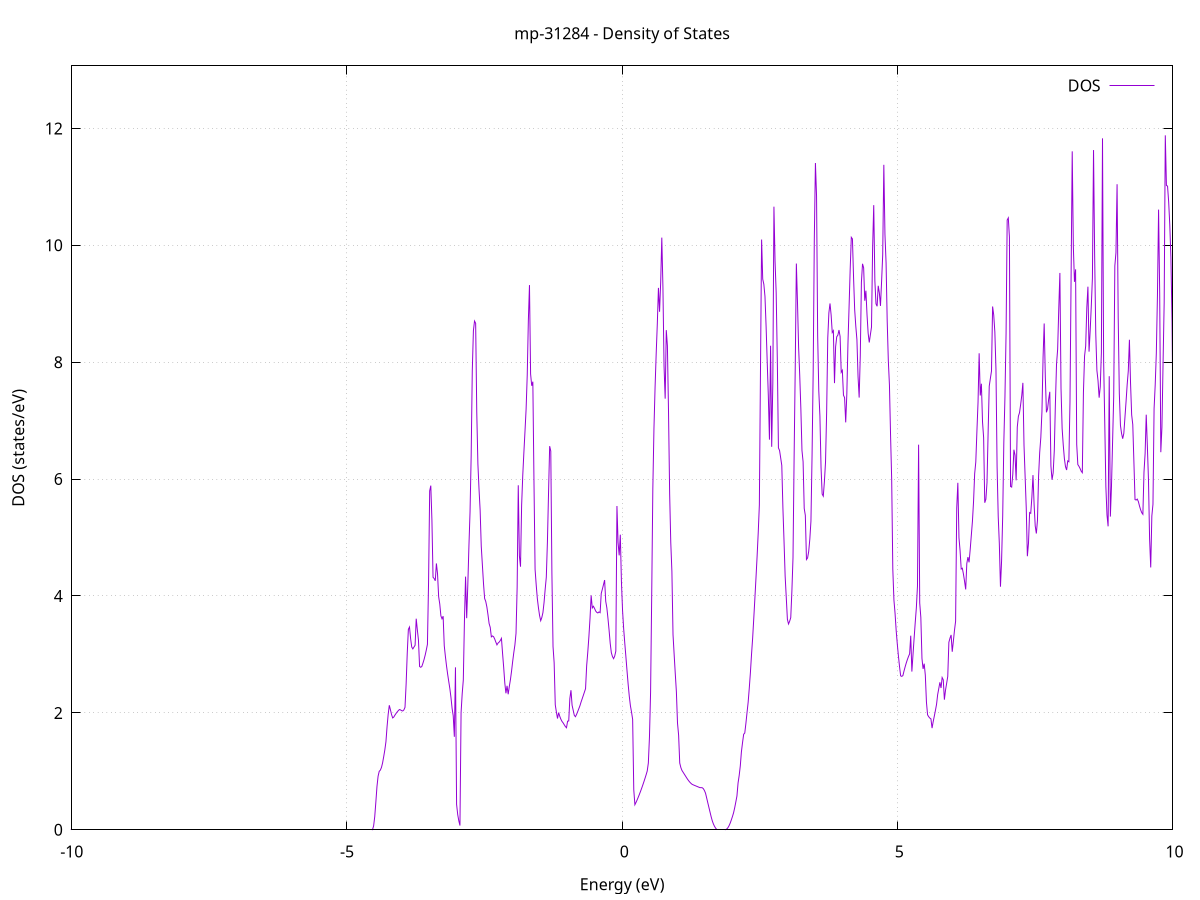 set title 'mp-31284 - Density of States'
set xlabel 'Energy (eV)'
set ylabel 'DOS (states/eV)'
set grid
set xrange [-10:10]
set yrange [0:13.070]
set xzeroaxis lt -1
set terminal png size 800,600
set output 'mp-31284_dos_gnuplot.png'
plot '-' using 1:2 with lines title 'DOS'
-21.081400 0.000000
-21.061100 0.000000
-21.040700 0.000000
-21.020300 0.000000
-20.999900 0.000000
-20.979600 0.000000
-20.959200 0.000000
-20.938800 0.000000
-20.918400 0.000000
-20.898000 0.000000
-20.877700 0.000000
-20.857300 0.000000
-20.836900 0.000000
-20.816500 0.000000
-20.796200 0.000000
-20.775800 0.000000
-20.755400 0.000000
-20.735000 0.000000
-20.714700 0.000000
-20.694300 0.000000
-20.673900 0.000000
-20.653500 0.000000
-20.633200 0.000000
-20.612800 0.000000
-20.592400 0.000000
-20.572000 0.000000
-20.551700 0.000000
-20.531300 0.000000
-20.510900 0.000000
-20.490500 0.000000
-20.470200 0.000000
-20.449800 0.000000
-20.429400 0.000000
-20.409000 0.000000
-20.388700 0.000000
-20.368300 0.000000
-20.347900 0.000000
-20.327500 0.000000
-20.307200 0.000000
-20.286800 0.000000
-20.266400 0.000000
-20.246000 0.000000
-20.225700 0.000000
-20.205300 0.000000
-20.184900 0.000000
-20.164500 0.000000
-20.144100 0.000000
-20.123800 0.000000
-20.103400 0.000000
-20.083000 0.000000
-20.062600 0.000000
-20.042300 0.000000
-20.021900 0.000000
-20.001500 0.000000
-19.981100 0.000000
-19.960800 0.000000
-19.940400 0.000000
-19.920000 0.000000
-19.899600 0.000000
-19.879300 0.000000
-19.858900 0.000000
-19.838500 0.000000
-19.818100 0.000000
-19.797800 0.000000
-19.777400 0.000000
-19.757000 0.000000
-19.736600 0.000000
-19.716300 0.000000
-19.695900 0.000000
-19.675500 0.000000
-19.655100 0.000000
-19.634800 0.000000
-19.614400 0.000000
-19.594000 0.000000
-19.573600 0.000000
-19.553300 0.000000
-19.532900 0.000000
-19.512500 0.000000
-19.492100 0.000000
-19.471800 0.000000
-19.451400 0.000000
-19.431000 0.000000
-19.410600 0.000000
-19.390200 0.000000
-19.369900 0.000000
-19.349500 0.000000
-19.329100 0.000000
-19.308700 0.000000
-19.288400 0.000000
-19.268000 0.000000
-19.247600 0.000000
-19.227200 0.000000
-19.206900 0.000000
-19.186500 0.000000
-19.166100 0.000000
-19.145700 0.000000
-19.125400 0.000000
-19.105000 0.000000
-19.084600 0.000000
-19.064200 0.000000
-19.043900 0.000000
-19.023500 0.000000
-19.003100 0.000000
-18.982700 0.000000
-18.962400 0.000000
-18.942000 0.000000
-18.921600 0.000000
-18.901200 0.000000
-18.880900 0.000000
-18.860500 0.000000
-18.840100 0.000000
-18.819700 0.000000
-18.799400 0.000000
-18.779000 0.000000
-18.758600 0.000000
-18.738200 0.000000
-18.717900 0.000000
-18.697500 0.000000
-18.677100 0.000000
-18.656700 0.000000
-18.636300 0.000000
-18.616000 0.000000
-18.595600 0.000000
-18.575200 0.000000
-18.554800 0.000000
-18.534500 0.000000
-18.514100 0.000000
-18.493700 0.000000
-18.473300 0.000000
-18.453000 0.000000
-18.432600 0.000000
-18.412200 0.000000
-18.391800 0.000000
-18.371500 0.000000
-18.351100 0.000000
-18.330700 0.000000
-18.310300 0.000000
-18.290000 0.000000
-18.269600 0.000000
-18.249200 0.000000
-18.228800 0.000000
-18.208500 0.000000
-18.188100 0.000000
-18.167700 0.000000
-18.147300 0.000000
-18.127000 0.000000
-18.106600 0.000000
-18.086200 0.000000
-18.065800 0.000000
-18.045500 0.000000
-18.025100 0.000000
-18.004700 0.000000
-17.984300 0.000000
-17.964000 0.000000
-17.943600 0.000000
-17.923200 0.000000
-17.902800 0.000000
-17.882500 0.000000
-17.862100 0.000000
-17.841700 0.000000
-17.821300 0.000000
-17.800900 0.000000
-17.780600 0.000000
-17.760200 0.000000
-17.739800 0.000000
-17.719400 0.000000
-17.699100 0.000000
-17.678700 0.000000
-17.658300 0.000000
-17.637900 0.000000
-17.617600 0.000000
-17.597200 0.000000
-17.576800 0.000000
-17.556400 0.000000
-17.536100 0.000000
-17.515700 0.000000
-17.495300 0.000000
-17.474900 0.000000
-17.454600 0.000000
-17.434200 0.000000
-17.413800 0.000000
-17.393400 0.000000
-17.373100 0.000000
-17.352700 0.000000
-17.332300 0.000000
-17.311900 0.000000
-17.291600 0.000000
-17.271200 0.000000
-17.250800 0.000000
-17.230400 0.000000
-17.210100 0.000000
-17.189700 0.000000
-17.169300 0.000000
-17.148900 0.000000
-17.128600 0.000000
-17.108200 0.000000
-17.087800 0.000000
-17.067400 0.000000
-17.047000 0.000000
-17.026700 0.000000
-17.006300 0.000000
-16.985900 0.000000
-16.965500 0.000000
-16.945200 0.000000
-16.924800 0.000000
-16.904400 0.000000
-16.884000 0.000000
-16.863700 0.000000
-16.843300 0.000000
-16.822900 0.000000
-16.802500 0.000000
-16.782200 0.000000
-16.761800 0.000000
-16.741400 0.000000
-16.721000 0.000000
-16.700700 0.000000
-16.680300 0.000000
-16.659900 0.000000
-16.639500 0.000000
-16.619200 0.000000
-16.598800 0.000000
-16.578400 0.000000
-16.558000 0.000000
-16.537700 0.000000
-16.517300 0.000000
-16.496900 0.000000
-16.476500 0.000000
-16.456200 0.000000
-16.435800 0.000000
-16.415400 0.000000
-16.395000 0.000000
-16.374700 0.000000
-16.354300 0.000000
-16.333900 0.000000
-16.313500 0.000000
-16.293100 0.000000
-16.272800 0.000000
-16.252400 0.000000
-16.232000 0.000000
-16.211600 0.000000
-16.191300 0.000000
-16.170900 0.000000
-16.150500 0.000000
-16.130100 0.000000
-16.109800 0.000000
-16.089400 0.000000
-16.069000 0.000000
-16.048600 0.000000
-16.028300 0.000000
-16.007900 387.007900
-15.987500 26.246200
-15.967100 108.587100
-15.946800 113.688600
-15.926400 259.830700
-15.906000 86.599600
-15.885600 39.449600
-15.865300 199.864100
-15.844900 156.357100
-15.824500 173.997800
-15.804100 200.574000
-15.783800 251.655400
-15.763400 374.448600
-15.743000 348.873400
-15.722600 317.925800
-15.702300 237.520700
-15.681900 254.184500
-15.661500 54.623900
-15.641100 164.617400
-15.620800 136.962000
-15.600400 239.926800
-15.580000 0.000000
-15.559600 0.000000
-15.539200 0.000000
-15.518900 0.000000
-15.498500 0.000000
-15.478100 0.000000
-15.457700 0.000000
-15.437400 0.000000
-15.417000 0.000000
-15.396600 0.000000
-15.376200 0.000000
-15.355900 0.000000
-15.335500 0.000000
-15.315100 0.000000
-15.294700 0.000000
-15.274400 0.000000
-15.254000 0.000000
-15.233600 0.000000
-15.213200 0.000000
-15.192900 0.000000
-15.172500 0.000000
-15.152100 0.000000
-15.131700 0.000000
-15.111400 0.000000
-15.091000 0.000000
-15.070600 0.000000
-15.050200 0.000000
-15.029900 0.000000
-15.009500 0.000000
-14.989100 0.000000
-14.968700 0.000000
-14.948400 0.000000
-14.928000 0.000000
-14.907600 0.000000
-14.887200 0.000000
-14.866900 0.000000
-14.846500 0.000000
-14.826100 0.000000
-14.805700 0.000000
-14.785300 0.000000
-14.765000 0.000000
-14.744600 0.000000
-14.724200 0.000000
-14.703800 0.000000
-14.683500 0.000000
-14.663100 0.000000
-14.642700 0.000000
-14.622300 0.000000
-14.602000 0.000000
-14.581600 0.000000
-14.561200 0.000000
-14.540800 0.000000
-14.520500 0.000000
-14.500100 0.000000
-14.479700 0.000000
-14.459300 0.000000
-14.439000 0.000000
-14.418600 0.000000
-14.398200 0.000000
-14.377800 0.000000
-14.357500 0.000000
-14.337100 0.000000
-14.316700 0.000000
-14.296300 0.000000
-14.276000 0.000000
-14.255600 0.000000
-14.235200 0.000000
-14.214800 0.000000
-14.194500 0.000000
-14.174100 0.000000
-14.153700 0.000000
-14.133300 0.000000
-14.113000 0.000000
-14.092600 0.000000
-14.072200 0.000000
-14.051800 0.000000
-14.031400 0.000000
-14.011100 0.000000
-13.990700 0.000000
-13.970300 0.000000
-13.949900 0.000000
-13.929600 0.000000
-13.909200 0.000000
-13.888800 0.000000
-13.868400 0.000000
-13.848100 0.000000
-13.827700 0.000000
-13.807300 0.000000
-13.786900 0.000000
-13.766600 0.000000
-13.746200 0.000000
-13.725800 0.000000
-13.705400 0.000000
-13.685100 0.000000
-13.664700 0.000000
-13.644300 0.000000
-13.623900 0.000000
-13.603600 0.000000
-13.583200 0.000000
-13.562800 0.000000
-13.542400 0.000000
-13.522100 0.000000
-13.501700 0.000000
-13.481300 0.000000
-13.460900 0.000000
-13.440600 0.000000
-13.420200 0.000000
-13.399800 0.000000
-13.379400 0.000000
-13.359100 0.000000
-13.338700 0.000000
-13.318300 0.000000
-13.297900 0.000000
-13.277600 0.000000
-13.257200 0.000000
-13.236800 0.000000
-13.216400 0.000000
-13.196000 0.000000
-13.175700 0.000000
-13.155300 0.000000
-13.134900 0.000000
-13.114500 0.000000
-13.094200 0.000000
-13.073800 0.000000
-13.053400 0.000000
-13.033000 0.000000
-13.012700 0.000000
-12.992300 0.000000
-12.971900 0.000000
-12.951500 0.000000
-12.931200 0.000000
-12.910800 0.000000
-12.890400 0.000000
-12.870000 0.000000
-12.849700 0.000000
-12.829300 0.000000
-12.808900 0.000000
-12.788500 0.000000
-12.768200 0.000000
-12.747800 0.000000
-12.727400 0.000000
-12.707000 0.000000
-12.686700 0.000000
-12.666300 0.000000
-12.645900 0.000000
-12.625500 0.000000
-12.605200 0.000000
-12.584800 0.000000
-12.564400 0.000000
-12.544000 0.000000
-12.523700 0.000000
-12.503300 0.000000
-12.482900 0.000000
-12.462500 0.000000
-12.442100 0.000000
-12.421800 0.000000
-12.401400 0.000000
-12.381000 0.000000
-12.360600 0.000000
-12.340300 0.000000
-12.319900 0.000000
-12.299500 0.000000
-12.279100 0.000000
-12.258800 0.000000
-12.238400 0.000000
-12.218000 0.000000
-12.197600 0.000000
-12.177300 0.000000
-12.156900 0.000000
-12.136500 0.000000
-12.116100 0.000000
-12.095800 0.000000
-12.075400 0.000000
-12.055000 0.000000
-12.034600 0.000000
-12.014300 0.000000
-11.993900 0.000000
-11.973500 0.000000
-11.953100 0.000000
-11.932800 0.000000
-11.912400 0.000000
-11.892000 0.000000
-11.871600 0.000000
-11.851300 0.000000
-11.830900 0.000000
-11.810500 0.000000
-11.790100 0.000000
-11.769800 0.000000
-11.749400 0.000000
-11.729000 0.000000
-11.708600 0.000000
-11.688200 0.000000
-11.667900 0.000000
-11.647500 0.000000
-11.627100 0.000000
-11.606700 0.000000
-11.586400 0.000000
-11.566000 0.000000
-11.545600 0.000000
-11.525200 0.000000
-11.504900 0.000000
-11.484500 0.000000
-11.464100 0.000000
-11.443700 0.000000
-11.423400 0.000000
-11.403000 0.000000
-11.382600 0.000000
-11.362200 0.000000
-11.341900 0.000000
-11.321500 0.000000
-11.301100 0.000000
-11.280700 0.000000
-11.260400 0.000000
-11.240000 0.000000
-11.219600 0.000000
-11.199200 0.000000
-11.178900 0.000000
-11.158500 0.000000
-11.138100 0.000000
-11.117700 0.000000
-11.097400 0.000000
-11.077000 0.000000
-11.056600 0.000000
-11.036200 0.000000
-11.015900 0.000000
-10.995500 0.000000
-10.975100 0.000000
-10.954700 0.000000
-10.934300 0.000000
-10.914000 0.000000
-10.893600 0.000000
-10.873200 0.000000
-10.852800 0.000000
-10.832500 0.000000
-10.812100 0.000000
-10.791700 0.000000
-10.771300 0.000000
-10.751000 0.000000
-10.730600 0.000000
-10.710200 0.000000
-10.689800 0.000000
-10.669500 0.000000
-10.649100 0.000000
-10.628700 0.000000
-10.608300 0.000000
-10.588000 0.000000
-10.567600 0.000000
-10.547200 0.000000
-10.526800 0.000000
-10.506500 0.000000
-10.486100 0.000000
-10.465700 0.000000
-10.445300 0.000000
-10.425000 0.000000
-10.404600 0.000000
-10.384200 0.000000
-10.363800 0.000000
-10.343500 0.000000
-10.323100 0.000000
-10.302700 0.000000
-10.282300 0.000000
-10.262000 0.000000
-10.241600 0.000000
-10.221200 0.000000
-10.200800 0.000000
-10.180400 0.000000
-10.160100 0.000000
-10.139700 0.000000
-10.119300 0.000000
-10.098900 0.000000
-10.078600 0.000000
-10.058200 0.000000
-10.037800 0.000000
-10.017400 0.000000
-9.997100 0.000000
-9.976700 0.000000
-9.956300 0.000000
-9.935900 0.000000
-9.915600 0.000000
-9.895200 0.000000
-9.874800 0.000000
-9.854400 0.000000
-9.834100 0.000000
-9.813700 0.000000
-9.793300 0.000000
-9.772900 0.000000
-9.752600 0.000000
-9.732200 0.000000
-9.711800 0.000000
-9.691400 0.000000
-9.671100 0.000000
-9.650700 0.000000
-9.630300 0.000000
-9.609900 0.000000
-9.589600 0.000000
-9.569200 0.000000
-9.548800 0.000000
-9.528400 0.000000
-9.508100 0.000000
-9.487700 0.000000
-9.467300 0.000000
-9.446900 0.000000
-9.426500 0.000000
-9.406200 0.000000
-9.385800 0.000000
-9.365400 0.000000
-9.345000 0.000000
-9.324700 0.000000
-9.304300 0.000000
-9.283900 0.000000
-9.263500 0.000000
-9.243200 0.000000
-9.222800 0.000000
-9.202400 0.000000
-9.182000 0.000000
-9.161700 0.000000
-9.141300 0.000000
-9.120900 0.000000
-9.100500 0.000000
-9.080200 0.000000
-9.059800 0.000000
-9.039400 0.000000
-9.019000 0.000000
-8.998700 0.000000
-8.978300 0.000000
-8.957900 0.000000
-8.937500 0.000000
-8.917200 0.000000
-8.896800 0.000000
-8.876400 0.000000
-8.856000 0.000000
-8.835700 0.000000
-8.815300 0.000000
-8.794900 0.000000
-8.774500 0.000000
-8.754200 0.000000
-8.733800 0.000000
-8.713400 0.000000
-8.693000 0.000000
-8.672700 0.000000
-8.652300 0.000000
-8.631900 0.000000
-8.611500 0.000000
-8.591100 0.000000
-8.570800 0.000000
-8.550400 0.000000
-8.530000 0.000000
-8.509600 0.000000
-8.489300 0.000000
-8.468900 0.000000
-8.448500 0.000000
-8.428100 0.000000
-8.407800 0.000000
-8.387400 0.000000
-8.367000 0.000000
-8.346600 0.000000
-8.326300 0.000000
-8.305900 0.000000
-8.285500 0.000000
-8.265100 0.000000
-8.244800 0.000000
-8.224400 0.000000
-8.204000 0.000000
-8.183600 0.000000
-8.163300 0.000000
-8.142900 0.000000
-8.122500 0.000000
-8.102100 0.000000
-8.081800 0.000000
-8.061400 0.000000
-8.041000 0.000000
-8.020600 0.000000
-8.000300 0.000000
-7.979900 0.000000
-7.959500 0.000000
-7.939100 0.000000
-7.918800 0.000000
-7.898400 0.000000
-7.878000 0.000000
-7.857600 0.000000
-7.837200 0.000000
-7.816900 0.000000
-7.796500 0.000000
-7.776100 0.000000
-7.755700 0.000000
-7.735400 0.000000
-7.715000 0.000000
-7.694600 0.000000
-7.674200 0.000000
-7.653900 0.000000
-7.633500 0.000000
-7.613100 0.000000
-7.592700 0.000000
-7.572400 0.000000
-7.552000 0.000000
-7.531600 0.000000
-7.511200 0.000000
-7.490900 0.000000
-7.470500 0.000000
-7.450100 0.000000
-7.429700 0.000000
-7.409400 0.000000
-7.389000 0.000000
-7.368600 0.000000
-7.348200 0.000000
-7.327900 0.000000
-7.307500 0.000000
-7.287100 0.000000
-7.266700 0.000000
-7.246400 0.000000
-7.226000 0.000000
-7.205600 0.000000
-7.185200 0.000000
-7.164900 0.000000
-7.144500 0.000000
-7.124100 0.000000
-7.103700 0.000000
-7.083300 0.000000
-7.063000 0.000000
-7.042600 0.000000
-7.022200 0.000000
-7.001800 0.000000
-6.981500 0.000000
-6.961100 0.000000
-6.940700 0.000000
-6.920300 0.000000
-6.900000 0.000000
-6.879600 0.000000
-6.859200 0.000000
-6.838800 0.000000
-6.818500 0.000000
-6.798100 0.000000
-6.777700 0.000000
-6.757300 0.000000
-6.737000 0.000000
-6.716600 0.000000
-6.696200 0.000000
-6.675800 0.000000
-6.655500 0.000000
-6.635100 0.000000
-6.614700 0.000000
-6.594300 0.000000
-6.574000 0.000000
-6.553600 0.000000
-6.533200 0.000000
-6.512800 0.000000
-6.492500 0.000000
-6.472100 0.000000
-6.451700 0.000000
-6.431300 0.000000
-6.411000 0.000000
-6.390600 0.000000
-6.370200 0.000000
-6.349800 0.000000
-6.329400 0.000000
-6.309100 0.000000
-6.288700 0.000000
-6.268300 0.000000
-6.247900 0.000000
-6.227600 0.000000
-6.207200 0.000000
-6.186800 0.000000
-6.166400 0.000000
-6.146100 0.000000
-6.125700 0.000000
-6.105300 0.000000
-6.084900 0.000000
-6.064600 0.000000
-6.044200 0.000000
-6.023800 0.000000
-6.003400 0.000000
-5.983100 0.000000
-5.962700 0.000000
-5.942300 0.000000
-5.921900 0.000000
-5.901600 0.000000
-5.881200 0.000000
-5.860800 0.000000
-5.840400 0.000000
-5.820100 0.000000
-5.799700 0.000000
-5.779300 0.000000
-5.758900 0.000000
-5.738600 0.000000
-5.718200 0.000000
-5.697800 0.000000
-5.677400 0.000000
-5.657100 0.000000
-5.636700 0.000000
-5.616300 0.000000
-5.595900 0.000000
-5.575500 0.000000
-5.555200 0.000000
-5.534800 0.000000
-5.514400 0.000000
-5.494000 0.000000
-5.473700 0.000000
-5.453300 0.000000
-5.432900 0.000000
-5.412500 0.000000
-5.392200 0.000000
-5.371800 0.000000
-5.351400 0.000000
-5.331000 0.000000
-5.310700 0.000000
-5.290300 0.000000
-5.269900 0.000000
-5.249500 0.000000
-5.229200 0.000000
-5.208800 0.000000
-5.188400 0.000000
-5.168000 0.000000
-5.147700 0.000000
-5.127300 0.000000
-5.106900 0.000000
-5.086500 0.000000
-5.066200 0.000000
-5.045800 0.000000
-5.025400 0.000000
-5.005000 0.000000
-4.984700 0.000000
-4.964300 0.000000
-4.943900 0.000000
-4.923500 0.000000
-4.903200 0.000000
-4.882800 0.000000
-4.862400 0.000000
-4.842000 0.000000
-4.821600 0.000000
-4.801300 0.000000
-4.780900 0.000000
-4.760500 0.000000
-4.740100 0.000000
-4.719800 0.000000
-4.699400 0.000000
-4.679000 0.000000
-4.658600 0.000000
-4.638300 0.000000
-4.617900 0.000000
-4.597500 0.000000
-4.577100 0.000000
-4.556800 0.000000
-4.536400 0.001600
-4.516000 0.065400
-4.495600 0.222400
-4.475300 0.472700
-4.454900 0.739600
-4.434500 0.915700
-4.414100 0.999600
-4.393800 1.020000
-4.373400 1.065500
-4.353000 1.143300
-4.332600 1.250300
-4.312300 1.365100
-4.291900 1.505600
-4.271500 1.763600
-4.251100 1.976000
-4.230800 2.130400
-4.210400 2.053700
-4.190000 1.971700
-4.169600 1.913700
-4.149300 1.928500
-4.128900 1.960800
-4.108500 1.989800
-4.088100 2.015600
-4.067700 2.038000
-4.047400 2.057200
-4.027000 2.051200
-4.006600 2.037600
-3.986200 2.032700
-3.965900 2.051100
-3.945500 2.095100
-3.925100 2.494300
-3.904700 3.022200
-3.884400 3.428900
-3.864000 3.468800
-3.843600 3.271400
-3.823200 3.126200
-3.802900 3.094400
-3.782500 3.126300
-3.762100 3.157100
-3.741700 3.611400
-3.721400 3.421000
-3.701000 3.247000
-3.680600 2.793800
-3.660200 2.780100
-3.639900 2.794000
-3.619500 2.850500
-3.599100 2.914300
-3.578700 2.989400
-3.558400 3.075700
-3.538000 3.173100
-3.517600 4.226500
-3.497200 5.798400
-3.476900 5.888200
-3.456500 5.300500
-3.436100 4.320500
-3.415700 4.298800
-3.395400 4.260100
-3.375000 4.557100
-3.354600 4.381900
-3.334200 3.988700
-3.313900 3.862600
-3.293500 3.660500
-3.273100 3.609900
-3.252700 3.654400
-3.232300 3.150300
-3.212000 2.969600
-3.191600 2.808000
-3.171200 2.665400
-3.150800 2.538800
-3.130500 2.413900
-3.110100 2.262000
-3.089700 2.075800
-3.069300 1.950000
-3.049000 1.591200
-3.028600 2.778800
-3.008200 0.434700
-2.987800 0.259800
-2.967500 0.151700
-2.947100 0.072500
-2.926700 2.003400
-2.906300 2.327700
-2.886000 2.563000
-2.865600 3.574900
-2.845200 4.331700
-2.824800 3.619800
-2.804500 4.186000
-2.784100 4.854400
-2.763700 5.437700
-2.743300 6.397400
-2.723000 7.852500
-2.702600 8.538400
-2.682200 8.704400
-2.661800 8.666100
-2.641500 7.139100
-2.621100 6.259700
-2.600700 5.831400
-2.580300 5.466700
-2.560000 4.851300
-2.539600 4.532300
-2.519200 4.213300
-2.498800 3.957900
-2.478400 3.906600
-2.458100 3.813200
-2.437700 3.679000
-2.417300 3.528500
-2.396900 3.462700
-2.376600 3.300500
-2.356200 3.316500
-2.335800 3.303300
-2.315400 3.262800
-2.295100 3.211600
-2.274700 3.163700
-2.254300 3.195000
-2.233900 3.211800
-2.213600 3.238600
-2.193200 3.275400
-2.172800 3.019500
-2.152400 2.777100
-2.132100 2.510300
-2.111700 2.335400
-2.091300 2.463300
-2.070900 2.319000
-2.050600 2.449100
-2.030200 2.566600
-2.009800 2.712600
-1.989400 2.878000
-1.969100 3.028700
-1.948700 3.161900
-1.928300 3.362100
-1.907900 4.145000
-1.887600 5.894600
-1.867200 4.687100
-1.846800 4.501100
-1.826400 5.553800
-1.806100 6.060300
-1.785700 6.451200
-1.765300 6.817600
-1.744900 7.199400
-1.724500 7.779900
-1.704200 8.714100
-1.683800 9.319300
-1.663400 7.798800
-1.643000 7.597200
-1.622700 7.666800
-1.602300 5.966900
-1.581900 4.455500
-1.561500 4.189300
-1.541200 3.957300
-1.520800 3.798100
-1.500400 3.665300
-1.480000 3.577100
-1.459700 3.631100
-1.439300 3.716500
-1.418900 3.889600
-1.398500 4.115100
-1.378200 4.320800
-1.357800 4.923600
-1.337400 5.767700
-1.317000 6.563800
-1.296700 6.479600
-1.276300 4.385700
-1.255900 3.134600
-1.235500 2.858100
-1.215200 2.137300
-1.194800 2.014500
-1.174400 1.903400
-1.154000 2.004600
-1.133700 1.941700
-1.113300 1.891600
-1.092900 1.854100
-1.072500 1.829300
-1.052200 1.797500
-1.031800 1.766700
-1.011400 1.745600
-0.991000 1.858200
-0.970600 1.861800
-0.950300 2.246000
-0.929900 2.387700
-0.909500 2.129900
-0.889100 2.043800
-0.868800 1.957100
-0.848400 1.934400
-0.828000 1.974000
-0.807600 2.022100
-0.787300 2.071900
-0.766900 2.122100
-0.746500 2.185300
-0.726100 2.241500
-0.705800 2.298400
-0.685400 2.355900
-0.665000 2.414100
-0.644600 2.808400
-0.624300 3.040700
-0.603900 3.308200
-0.583500 3.621500
-0.563100 4.010100
-0.542800 3.795700
-0.522400 3.824000
-0.502000 3.788600
-0.481600 3.743400
-0.461300 3.720200
-0.440900 3.709900
-0.420500 3.727500
-0.400100 3.714800
-0.379800 4.044200
-0.359400 4.116600
-0.339000 4.193800
-0.318600 4.272700
-0.298300 3.908900
-0.277900 3.796500
-0.257500 3.614800
-0.237100 3.412100
-0.216700 3.188300
-0.196400 3.030400
-0.176000 2.963900
-0.155600 2.927800
-0.135200 2.972000
-0.114900 3.056200
-0.094500 5.539900
-0.074100 4.916100
-0.053700 4.694600
-0.033400 5.048700
-0.013000 4.246000
0.007400 3.751600
0.027800 3.437700
0.048100 3.190700
0.068500 2.957400
0.088900 2.716400
0.109300 2.486700
0.129600 2.285800
0.150000 2.123200
0.170400 2.014400
0.190800 1.887900
0.211100 0.686300
0.231500 0.429000
0.251900 0.467700
0.272300 0.511300
0.292600 0.557200
0.313000 0.605300
0.333400 0.655500
0.353800 0.708000
0.374100 0.762700
0.394500 0.819600
0.414900 0.878800
0.435300 0.940100
0.455600 1.005000
0.476000 1.142300
0.496400 1.587700
0.516800 2.357000
0.537200 4.014600
0.557500 5.834000
0.577900 6.861100
0.598300 7.569700
0.618700 8.150000
0.639000 8.656100
0.659400 9.271800
0.679800 8.862600
0.700200 9.367300
0.720500 10.131500
0.740900 9.284500
0.761300 7.936900
0.781700 7.376000
0.802000 8.548900
0.822400 8.279000
0.842800 7.143600
0.863200 5.746700
0.883500 4.915800
0.903900 4.421500
0.924300 3.339500
0.944700 3.002100
0.965000 2.677100
0.985400 2.364300
1.005800 1.827000
1.026200 1.617300
1.046500 1.142000
1.066900 1.063900
1.087300 1.014400
1.107700 0.984500
1.128000 0.954300
1.148400 0.923900
1.168800 0.893200
1.189200 0.863900
1.209500 0.837600
1.229900 0.814200
1.250300 0.794400
1.270700 0.778100
1.291000 0.769000
1.311400 0.760900
1.331800 0.752900
1.352200 0.744900
1.372600 0.736900
1.392900 0.728900
1.413300 0.721000
1.433700 0.720700
1.454100 0.719900
1.474400 0.704500
1.494800 0.672000
1.515200 0.625900
1.535600 0.544900
1.555900 0.464100
1.576300 0.383500
1.596700 0.303200
1.617100 0.223500
1.637400 0.154300
1.657800 0.100400
1.678200 0.059300
1.698600 0.027600
1.718900 0.005400
1.739300 0.000000
1.759700 0.000000
1.780100 0.000000
1.800400 0.000000
1.820800 0.000000
1.841200 0.000000
1.861600 0.000000
1.881900 0.002200
1.902300 0.014200
1.922700 0.036900
1.943100 0.070200
1.963400 0.114100
1.983800 0.168600
2.004200 0.226200
2.024600 0.290500
2.044900 0.375500
2.065300 0.474200
2.085700 0.577000
2.106100 0.799300
2.126500 0.928200
2.146800 1.091300
2.167200 1.335400
2.187600 1.491400
2.208000 1.633900
2.228300 1.656500
2.248700 1.820300
2.269100 2.005400
2.289500 2.181000
2.309800 2.420900
2.330200 2.685100
2.350600 2.998000
2.371000 3.275500
2.391300 3.610600
2.411700 3.956900
2.432100 4.314100
2.452500 4.682300
2.472800 5.086000
2.493200 5.557200
2.513600 7.861900
2.534000 10.098400
2.554300 9.421500
2.574700 9.333500
2.595100 9.127100
2.615500 8.617800
2.635800 8.009200
2.656200 7.425600
2.676600 6.675100
2.697000 8.282000
2.717300 6.552400
2.737700 7.638000
2.758100 10.661500
2.778500 9.721100
2.798800 9.188500
2.819200 8.055000
2.839600 6.534000
2.860000 6.490600
2.880400 6.364000
2.900700 6.233500
2.921100 5.505600
2.941500 4.934000
2.961900 4.337700
2.982200 3.973500
3.002600 3.600900
3.023000 3.521100
3.043400 3.567200
3.063700 3.630300
3.084100 4.079500
3.104500 4.654100
3.124900 6.390600
3.145200 7.914100
3.165600 9.688000
3.186000 9.023200
3.206400 8.255500
3.226700 7.774200
3.247100 7.210700
3.267500 6.489900
3.287900 6.296400
3.308200 5.498600
3.328600 5.379200
3.349000 4.623600
3.369400 4.650400
3.389700 4.762000
3.410100 4.972300
3.430500 5.281400
3.450900 6.412000
3.471200 7.834900
3.491600 10.103300
3.512000 11.407800
3.532400 10.842200
3.552700 8.445100
3.573100 7.506900
3.593500 7.078800
3.613900 6.201500
3.634300 5.743600
3.654600 5.707900
3.675000 5.955000
3.695400 6.290500
3.715800 7.145200
3.736100 8.416300
3.756500 8.844100
3.776900 9.005100
3.797300 8.807100
3.817600 8.508000
3.838000 8.538700
3.858400 7.642100
3.878800 8.264700
3.899100 8.434500
3.919500 8.463300
3.939900 8.550500
3.960300 8.439500
3.980600 7.826900
4.001000 7.860800
4.021400 7.436400
4.041800 7.393400
4.062100 6.969900
4.082500 7.457200
4.102900 8.312600
4.123300 8.946800
4.143600 9.589300
4.164000 10.136700
4.184400 10.109600
4.204800 9.450400
4.225100 8.899700
4.245500 8.615700
4.265900 8.386700
4.286300 7.756500
4.306600 7.394900
4.327000 8.112300
4.347400 9.368400
4.367800 9.683600
4.388200 9.615000
4.408500 9.051800
4.428900 9.223100
4.449300 8.813300
4.469700 8.497600
4.490000 8.337400
4.510400 8.470600
4.530800 8.600700
4.551200 9.960600
4.571500 10.687700
4.591900 9.392900
4.612300 8.999000
4.632700 8.956900
4.653000 9.307500
4.673400 9.187400
4.693800 8.962900
4.714200 9.382800
4.734500 9.836200
4.754900 11.377300
4.775300 10.189100
4.795700 9.699000
4.816000 8.707000
4.836400 8.029100
4.856800 7.608100
4.877200 6.749600
4.897500 5.994000
4.917900 4.457900
4.938300 3.929900
4.958700 3.705400
4.979000 3.411500
4.999400 3.179400
5.019800 2.973800
5.040200 2.791900
5.060500 2.633600
5.080900 2.624700
5.101300 2.638100
5.121700 2.716600
5.142100 2.788400
5.162400 2.853700
5.182800 2.912500
5.203200 2.964700
5.223600 3.010300
5.243900 3.320300
5.264300 2.706500
5.284700 2.994300
5.305100 3.276900
5.325400 3.545300
5.345800 3.798800
5.366200 4.169100
5.386600 6.589000
5.406900 3.880000
5.427300 3.632800
5.447700 2.930700
5.468100 2.752600
5.488400 2.841700
5.508800 2.644400
5.529200 2.182400
5.549600 1.967300
5.569900 1.934500
5.590300 1.911200
5.610700 1.897500
5.631100 1.739600
5.651400 1.848800
5.671800 1.942700
5.692200 2.041200
5.712600 2.144600
5.732900 2.312500
5.753300 2.415800
5.773700 2.523700
5.794100 2.426300
5.814400 2.605000
5.834800 2.565800
5.855200 2.226100
5.875600 2.389100
5.895900 2.504200
5.916300 2.623300
5.936700 3.208100
5.957100 3.279500
5.977500 3.333600
5.997800 3.045900
6.018200 3.226100
6.038600 3.412600
6.059000 3.567600
6.079300 5.501800
6.099700 5.935900
6.120100 4.996400
6.140500 4.775300
6.160800 4.461700
6.181200 4.475000
6.201600 4.373700
6.222000 4.249500
6.242300 4.112300
6.262700 4.555800
6.283100 4.665300
6.303500 4.576000
6.323800 4.790400
6.344200 5.034400
6.364600 5.275700
6.385000 5.615200
6.405300 6.092200
6.425700 6.291500
6.446100 6.817800
6.466500 7.314000
6.486800 8.152400
6.507200 7.430300
6.527600 7.631600
6.548000 6.978400
6.568300 6.708300
6.588700 5.595500
6.609100 5.655600
6.629500 5.939900
6.649800 6.795500
6.670200 7.590600
6.690600 7.721600
6.711000 7.847900
6.731400 8.952800
6.751700 8.807100
6.772100 8.516900
6.792500 7.874200
6.812900 6.210700
6.833200 5.364600
6.853600 4.895200
6.874000 4.158800
6.894400 4.601000
6.914700 5.368200
6.935100 6.621100
6.955500 7.404600
6.975900 8.487400
6.996200 10.432800
7.016600 10.469500
7.037000 10.138100
7.057400 5.873200
7.077700 5.863200
7.098100 6.079700
7.118500 6.502600
7.138900 6.408600
7.159200 5.978800
7.179600 6.890300
7.200000 7.074900
7.220400 7.136600
7.240700 7.274900
7.261100 7.430200
7.281500 7.646700
7.301900 6.580600
7.322200 6.045500
7.342600 5.505600
7.363000 4.680600
7.383400 4.903500
7.403700 5.426800
7.424100 5.414300
7.444500 5.684900
7.464900 6.068800
7.485300 5.566100
7.505600 5.198400
7.526000 5.069100
7.546400 5.293200
7.566800 6.054100
7.587100 6.456400
7.607500 6.714400
7.627900 7.155000
7.648300 8.085700
7.668600 8.662800
7.689000 7.754900
7.709400 7.142300
7.729800 7.200300
7.750100 7.368100
7.770500 7.493300
7.790900 6.225700
7.811300 5.988200
7.831600 6.106500
7.852000 6.485000
7.872400 7.291700
7.892800 7.966200
7.913100 8.220500
7.933500 8.917300
7.953900 9.526700
7.974300 7.554400
7.994600 6.867000
8.015000 6.583500
8.035400 6.352000
8.055800 6.212300
8.076100 6.155300
8.096500 6.311300
8.116900 6.296600
8.137300 7.317400
8.157600 9.470000
8.178000 11.607800
8.198400 9.972900
8.218800 9.375000
8.239200 9.588300
8.259500 6.593500
8.279900 6.248600
8.300300 6.219200
8.320700 6.180900
8.341000 6.135300
8.361400 6.110100
8.381800 7.487000
8.402200 8.104600
8.422500 8.275300
8.442900 8.930500
8.463300 9.291800
8.483700 8.180700
8.504000 8.534600
8.524400 8.959500
8.544800 9.439000
8.565200 11.629900
8.585500 9.814000
8.605900 8.482800
8.626300 7.860600
8.646700 7.684300
8.667000 7.393200
8.687400 7.580200
8.707800 8.161900
8.728200 11.830400
8.748500 8.026100
8.768900 6.978000
8.789300 5.872600
8.809700 5.386400
8.830000 5.191700
8.850400 7.760000
8.870800 5.358100
8.891200 5.875900
8.911500 6.642400
8.931900 7.417600
8.952300 9.648500
8.972700 9.873300
8.993100 11.044800
9.013400 8.773400
9.033800 7.466100
9.054200 6.918200
9.074600 6.780300
9.094900 6.690700
9.115300 6.780600
9.135700 7.052600
9.156100 7.325700
9.176400 7.617100
9.196800 7.851600
9.217200 8.384200
9.237600 7.643800
9.257900 7.099500
9.278300 6.932600
9.298700 6.293000
9.319100 5.649400
9.339400 5.641600
9.359800 5.657900
9.380200 5.614500
9.400600 5.538700
9.420900 5.474700
9.441300 5.424800
9.461700 5.397900
9.482100 6.120300
9.502400 6.435900
9.522800 7.102100
9.543200 6.565900
9.563600 5.982300
9.583900 4.979600
9.604300 4.488100
9.624700 5.369500
9.645100 5.569800
9.665400 7.205000
9.685800 7.611300
9.706200 8.154600
9.726600 9.145800
9.747000 10.610700
9.767300 9.180400
9.787700 6.460500
9.808100 6.888900
9.828500 7.977000
9.848800 9.025000
9.869200 11.881900
9.889600 11.024100
9.910000 11.012900
9.930300 10.744700
9.950700 10.349600
9.971100 9.789700
9.991500 8.694000
10.011800 6.730500
10.032200 7.439300
10.052600 8.205800
10.073000 8.716100
10.093300 8.799700
10.113700 8.655200
10.134100 8.619100
10.154500 8.926300
10.174800 9.250700
10.195200 9.691000
10.215600 11.797600
10.236000 12.465700
10.256300 9.489800
10.276700 7.889100
10.297100 7.827300
10.317500 9.005900
10.337800 7.949600
10.358200 7.873600
10.378600 8.390700
10.399000 9.738600
10.419300 10.224400
10.439700 9.982900
10.460100 11.013100
10.480500 10.775600
10.500800 9.339900
10.521200 9.131500
10.541600 9.011700
10.562000 9.164400
10.582400 9.283300
10.602700 9.443200
10.623100 10.136400
10.643500 10.379000
10.663900 10.071000
10.684200 11.658500
10.704600 12.786100
10.725000 15.871000
10.745400 23.187300
10.765700 44.161100
10.786100 49.405000
10.806500 24.468100
10.826900 19.260900
10.847200 15.926300
10.867600 15.372500
10.888000 14.152700
10.908400 13.091000
10.928700 11.317100
10.949100 10.820300
10.969500 11.629100
10.989900 12.773600
11.010200 11.415000
11.030600 9.183300
11.051000 8.873500
11.071400 8.572500
11.091700 8.364800
11.112100 8.295900
11.132500 8.266500
11.152900 8.223000
11.173200 7.729500
11.193600 7.499200
11.214000 6.623700
11.234400 6.373500
11.254700 5.924000
11.275100 6.154100
11.295500 6.624700
11.315900 7.100200
11.336300 7.137100
11.356600 7.096700
11.377000 8.146000
11.397400 6.967400
11.417800 7.006500
11.438100 7.122300
11.458500 7.313400
11.478900 7.318600
11.499300 7.927000
11.519600 8.258200
11.540000 8.645800
11.560400 8.421900
11.580800 9.679900
11.601100 11.541000
11.621500 13.512200
11.641900 13.025700
11.662300 9.550100
11.682600 8.042800
11.703000 7.884100
11.723400 7.909900
11.743800 7.894100
11.764100 7.101100
11.784500 7.525700
11.804900 7.674800
11.825300 8.521600
11.845600 8.276200
11.866000 7.794900
11.886400 7.893900
11.906800 7.878900
11.927100 7.616700
11.947500 7.780300
11.967900 7.612600
11.988300 7.528600
12.008600 8.393700
12.029000 8.868500
12.049400 9.177200
12.069800 9.493400
12.090200 9.676400
12.110500 10.220300
12.130900 10.946500
12.151300 11.042300
12.171700 11.485000
12.192000 10.953700
12.212400 10.570700
12.232800 9.240600
12.253200 6.295900
12.273500 5.395000
12.293900 5.163700
12.314300 4.976400
12.334700 7.752500
12.355000 8.299800
12.375400 9.204600
12.395800 8.612600
12.416200 8.420200
12.436500 8.468900
12.456900 10.804200
12.477300 11.427200
12.497700 13.880500
12.518000 10.587700
12.538400 9.689900
12.558800 9.076300
12.579200 8.410700
12.599500 7.456400
12.619900 6.753000
12.640300 7.026600
12.660700 7.294800
12.681000 9.922900
12.701400 9.716600
12.721800 8.635100
12.742200 7.782600
12.762500 7.710400
12.782900 7.724700
12.803300 7.883800
12.823700 7.824400
12.844100 7.571000
12.864400 7.425000
12.884800 8.192600
12.905200 8.668500
12.925600 11.382800
12.945900 11.316600
12.966300 9.851000
12.986700 8.172600
13.007100 7.677300
13.027400 7.304400
13.047800 6.831400
13.068200 6.520400
13.088600 6.347600
13.108900 7.455500
13.129300 9.000600
13.149700 8.786400
13.170100 9.677000
13.190400 9.770300
13.210800 9.416000
13.231200 9.908700
13.251600 10.621300
13.271900 11.284400
13.292300 10.075300
13.312700 9.837300
13.333100 9.606000
13.353400 9.428300
13.373800 8.013300
13.394200 7.862100
13.414600 7.683400
13.434900 7.702300
13.455300 7.792800
13.475700 8.053200
13.496100 8.199300
13.516400 8.569400
13.536800 8.591400
13.557200 8.777900
13.577600 8.207000
13.598000 8.336800
13.618300 7.941500
13.638700 7.619300
13.659100 7.754400
13.679500 7.873700
13.699800 7.739500
13.720200 7.783500
13.740600 7.594700
13.761000 8.056900
13.781300 8.135800
13.801700 8.152100
13.822100 7.411700
13.842500 9.395200
13.862800 9.740600
13.883200 11.867500
13.903600 8.545400
13.924000 8.756400
13.944300 8.918700
13.964700 8.732600
13.985100 8.488500
14.005500 8.195500
14.025800 8.129100
14.046200 8.214200
14.066600 8.137400
14.087000 8.066300
14.107300 6.895900
14.127700 6.700300
14.148100 7.615700
14.168500 7.896700
14.188800 7.771500
14.209200 8.159700
14.229600 8.343600
14.250000 8.666500
14.270300 8.643000
14.290700 8.001500
14.311100 7.746900
14.331500 7.368300
14.351900 7.603300
14.372200 8.252500
14.392600 8.845700
14.413000 8.379400
14.433400 7.736000
14.453700 8.377300
14.474100 8.754800
14.494500 9.103500
14.514900 8.539300
14.535200 8.694400
14.555600 8.787800
14.576000 8.202300
14.596400 7.934000
14.616700 7.800600
14.637100 8.173900
14.657500 10.302100
14.677900 9.761700
14.698200 9.580300
14.718600 9.103600
14.739000 8.866000
14.759400 7.894300
14.779700 7.210300
14.800100 6.636500
14.820500 6.236700
14.840900 6.886100
14.861200 7.227200
14.881600 7.151200
14.902000 7.282300
14.922400 7.383000
14.942700 9.183400
14.963100 10.066900
14.983500 9.834000
15.003900 8.117500
15.024200 7.664600
15.044600 8.029500
15.065000 8.642900
15.085400 8.779700
15.105700 8.976900
15.126100 9.752200
15.146500 10.344500
15.166900 11.199400
15.187300 10.893700
15.207600 9.645500
15.228000 9.621400
15.248400 9.748300
15.268800 9.328700
15.289100 9.204300
15.309500 10.469000
15.329900 9.979300
15.350300 9.774600
15.370600 10.051000
15.391000 10.153600
15.411400 11.060100
15.431800 11.359000
15.452100 11.647500
15.472500 11.469000
15.492900 12.279700
15.513300 11.688900
15.533600 10.697500
15.554000 10.263400
15.574400 10.111400
15.594800 10.592900
15.615100 11.489100
15.635500 11.233200
15.655900 9.971900
15.676300 9.356900
15.696600 9.669400
15.717000 10.167600
15.737400 10.543700
15.757800 10.940000
15.778100 11.198100
15.798500 11.671500
15.818900 11.711900
15.839300 11.668900
15.859600 11.549900
15.880000 11.735800
15.900400 10.669300
15.920800 10.359100
15.941200 11.086800
15.961500 13.623700
15.981900 12.539300
16.002300 12.253200
16.022700 11.736000
16.043000 11.994300
16.063400 11.846700
16.083800 11.679800
16.104200 11.532300
16.124500 12.156200
16.144900 12.664900
16.165300 11.643400
16.185700 11.115800
16.206000 10.237000
16.226400 10.276400
16.246800 9.635000
16.267200 9.732200
16.287500 9.752800
16.307900 9.841800
16.328300 9.813900
16.348700 9.973700
16.369000 10.508900
16.389400 11.047000
16.409800 11.667000
16.430200 12.220100
16.450500 15.019800
16.470900 10.565300
16.491300 10.315800
16.511700 10.160900
16.532000 9.990700
16.552400 9.371500
16.572800 9.513400
16.593200 10.037500
16.613500 11.551700
16.633900 11.963800
16.654300 13.162700
16.674700 12.971000
16.695100 11.349900
16.715400 11.281000
16.735800 11.509700
16.756200 12.154300
16.776600 12.919500
16.796900 13.694300
16.817300 12.578000
16.837700 11.607600
16.858100 10.706300
16.878400 9.996500
16.898800 10.200400
16.919200 10.742500
16.939600 10.985200
16.959900 11.179900
16.980300 9.892500
17.000700 9.303000
17.021100 8.662800
17.041400 8.054500
17.061800 8.738200
17.082200 11.772500
17.102600 13.212600
17.122900 12.956500
17.143300 12.101700
17.163700 10.705200
17.184100 8.429600
17.204400 8.170800
17.224800 7.940900
17.245200 8.020100
17.265600 8.514200
17.285900 8.849900
17.306300 8.812200
17.326700 7.522900
17.347100 5.161300
17.367400 3.619800
17.387800 2.820500
17.408200 2.120000
17.428600 1.756600
17.449000 1.526800
17.469300 1.318900
17.489700 0.919400
17.510100 0.834900
17.530500 0.780800
17.550800 0.749100
17.571200 0.718200
17.591600 0.682600
17.612000 0.642200
17.632300 1.343000
17.652700 0.992500
17.673100 0.786500
17.693500 0.435300
17.713800 0.305900
17.734200 0.198900
17.754600 0.114500
17.775000 0.052600
17.795300 0.014300
17.815700 0.000100
17.836100 0.000000
17.856500 0.000000
17.876800 0.000000
17.897200 0.000000
17.917600 0.000000
17.938000 0.000000
17.958300 0.000000
17.978700 0.000000
17.999100 0.000000
18.019500 0.000000
18.039800 0.000000
18.060200 0.000000
18.080600 0.000000
18.101000 0.000000
18.121300 0.000000
18.141700 0.000000
18.162100 0.000000
18.182500 0.000000
18.202900 0.000000
18.223200 0.000000
18.243600 0.000000
18.264000 0.000000
18.284400 0.000000
18.304700 0.000000
18.325100 0.000000
18.345500 0.000000
18.365900 0.000000
18.386200 0.000000
18.406600 0.000000
18.427000 0.000000
18.447400 0.000000
18.467700 0.000000
18.488100 0.000000
18.508500 0.000000
18.528900 0.000000
18.549200 0.000000
18.569600 0.000000
18.590000 0.000000
18.610400 0.000000
18.630700 0.000000
18.651100 0.000000
18.671500 0.000000
18.691900 0.000000
18.712200 0.000000
18.732600 0.000000
18.753000 0.000000
18.773400 0.000000
18.793700 0.000000
18.814100 0.000000
18.834500 0.000000
18.854900 0.000000
18.875200 0.000000
18.895600 0.000000
18.916000 0.000000
18.936400 0.000000
18.956800 0.000000
18.977100 0.000000
18.997500 0.000000
19.017900 0.000000
19.038300 0.000000
19.058600 0.000000
19.079000 0.000000
19.099400 0.000000
19.119800 0.000000
19.140100 0.000000
19.160500 0.000000
19.180900 0.000000
19.201300 0.000000
19.221600 0.000000
19.242000 0.000000
19.262400 0.000000
19.282800 0.000000
19.303100 0.000000
19.323500 0.000000
19.343900 0.000000
19.364300 0.000000
19.384600 0.000000
19.405000 0.000000
19.425400 0.000000
19.445800 0.000000
19.466100 0.000000
19.486500 0.000000
19.506900 0.000000
19.527300 0.000000
19.547600 0.000000
19.568000 0.000000
19.588400 0.000000
19.608800 0.000000
19.629100 0.000000
19.649500 0.000000
19.669900 0.000000
e
